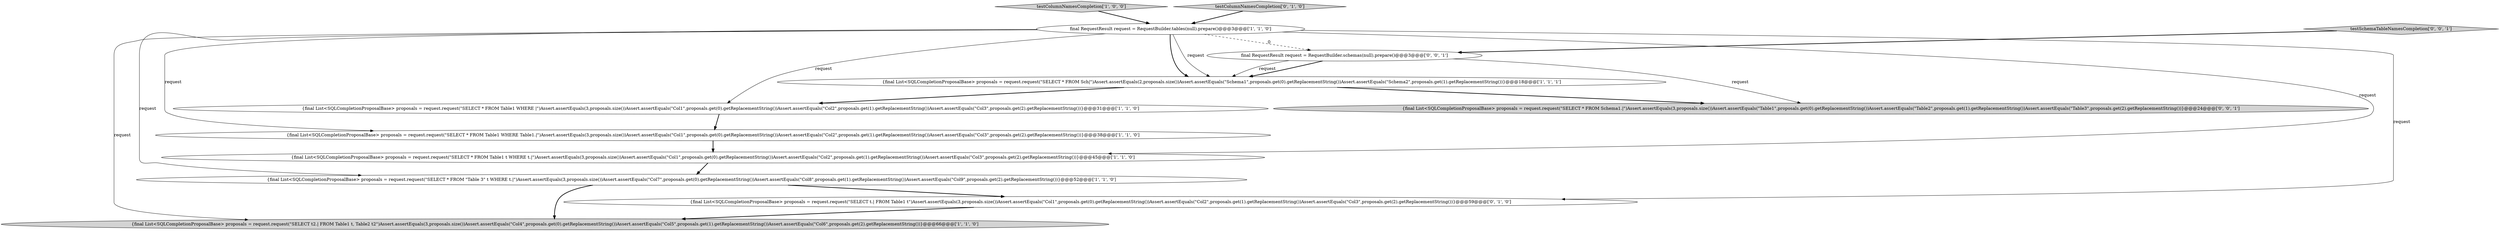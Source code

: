 digraph {
8 [style = filled, label = "{final List<SQLCompletionProposalBase> proposals = request.request(\"SELECT t.| FROM Table1 t\")Assert.assertEquals(3,proposals.size())Assert.assertEquals(\"Col1\",proposals.get(0).getReplacementString())Assert.assertEquals(\"Col2\",proposals.get(1).getReplacementString())Assert.assertEquals(\"Col3\",proposals.get(2).getReplacementString())}@@@59@@@['0', '1', '0']", fillcolor = white, shape = ellipse image = "AAA1AAABBB2BBB"];
10 [style = filled, label = "testSchemaTableNamesCompletion['0', '0', '1']", fillcolor = lightgray, shape = diamond image = "AAA0AAABBB3BBB"];
1 [style = filled, label = "{final List<SQLCompletionProposalBase> proposals = request.request(\"SELECT * FROM Table1 t WHERE t.|\")Assert.assertEquals(3,proposals.size())Assert.assertEquals(\"Col1\",proposals.get(0).getReplacementString())Assert.assertEquals(\"Col2\",proposals.get(1).getReplacementString())Assert.assertEquals(\"Col3\",proposals.get(2).getReplacementString())}@@@45@@@['1', '1', '0']", fillcolor = white, shape = ellipse image = "AAA0AAABBB1BBB"];
5 [style = filled, label = "testColumnNamesCompletion['1', '0', '0']", fillcolor = lightgray, shape = diamond image = "AAA0AAABBB1BBB"];
7 [style = filled, label = "{final List<SQLCompletionProposalBase> proposals = request.request(\"SELECT t2.| FROM Table1 t, Table2 t2\")Assert.assertEquals(3,proposals.size())Assert.assertEquals(\"Col4\",proposals.get(0).getReplacementString())Assert.assertEquals(\"Col5\",proposals.get(1).getReplacementString())Assert.assertEquals(\"Col6\",proposals.get(2).getReplacementString())}@@@66@@@['1', '1', '0']", fillcolor = lightgray, shape = ellipse image = "AAA0AAABBB1BBB"];
9 [style = filled, label = "testColumnNamesCompletion['0', '1', '0']", fillcolor = lightgray, shape = diamond image = "AAA0AAABBB2BBB"];
2 [style = filled, label = "{final List<SQLCompletionProposalBase> proposals = request.request(\"SELECT * FROM \"Table 3\" t WHERE t.|\")Assert.assertEquals(3,proposals.size())Assert.assertEquals(\"Col7\",proposals.get(0).getReplacementString())Assert.assertEquals(\"Col8\",proposals.get(1).getReplacementString())Assert.assertEquals(\"Col9\",proposals.get(2).getReplacementString())}@@@52@@@['1', '1', '0']", fillcolor = white, shape = ellipse image = "AAA0AAABBB1BBB"];
6 [style = filled, label = "{final List<SQLCompletionProposalBase> proposals = request.request(\"SELECT * FROM Table1 WHERE Table1.|\")Assert.assertEquals(3,proposals.size())Assert.assertEquals(\"Col1\",proposals.get(0).getReplacementString())Assert.assertEquals(\"Col2\",proposals.get(1).getReplacementString())Assert.assertEquals(\"Col3\",proposals.get(2).getReplacementString())}@@@38@@@['1', '1', '0']", fillcolor = white, shape = ellipse image = "AAA0AAABBB1BBB"];
0 [style = filled, label = "final RequestResult request = RequestBuilder.tables(null).prepare()@@@3@@@['1', '1', '0']", fillcolor = white, shape = ellipse image = "AAA0AAABBB1BBB"];
4 [style = filled, label = "{final List<SQLCompletionProposalBase> proposals = request.request(\"SELECT * FROM Table1 WHERE |\")Assert.assertEquals(3,proposals.size())Assert.assertEquals(\"Col1\",proposals.get(0).getReplacementString())Assert.assertEquals(\"Col2\",proposals.get(1).getReplacementString())Assert.assertEquals(\"Col3\",proposals.get(2).getReplacementString())}@@@31@@@['1', '1', '0']", fillcolor = white, shape = ellipse image = "AAA0AAABBB1BBB"];
12 [style = filled, label = "{final List<SQLCompletionProposalBase> proposals = request.request(\"SELECT * FROM Schema1.|\")Assert.assertEquals(3,proposals.size())Assert.assertEquals(\"Table1\",proposals.get(0).getReplacementString())Assert.assertEquals(\"Table2\",proposals.get(1).getReplacementString())Assert.assertEquals(\"Table3\",proposals.get(2).getReplacementString())}@@@24@@@['0', '0', '1']", fillcolor = lightgray, shape = ellipse image = "AAA0AAABBB3BBB"];
3 [style = filled, label = "{final List<SQLCompletionProposalBase> proposals = request.request(\"SELECT * FROM Sch|\")Assert.assertEquals(2,proposals.size())Assert.assertEquals(\"Schema1\",proposals.get(0).getReplacementString())Assert.assertEquals(\"Schema2\",proposals.get(1).getReplacementString())}@@@18@@@['1', '1', '1']", fillcolor = white, shape = ellipse image = "AAA0AAABBB1BBB"];
11 [style = filled, label = "final RequestResult request = RequestBuilder.schemas(null).prepare()@@@3@@@['0', '0', '1']", fillcolor = white, shape = ellipse image = "AAA0AAABBB3BBB"];
11->3 [style = bold, label=""];
4->6 [style = bold, label=""];
0->8 [style = solid, label="request"];
2->7 [style = bold, label=""];
0->2 [style = solid, label="request"];
10->11 [style = bold, label=""];
0->3 [style = bold, label=""];
11->3 [style = solid, label="request"];
9->0 [style = bold, label=""];
0->6 [style = solid, label="request"];
2->8 [style = bold, label=""];
11->12 [style = solid, label="request"];
5->0 [style = bold, label=""];
0->11 [style = dashed, label="0"];
3->12 [style = bold, label=""];
0->3 [style = solid, label="request"];
0->1 [style = solid, label="request"];
8->7 [style = bold, label=""];
0->4 [style = solid, label="request"];
6->1 [style = bold, label=""];
1->2 [style = bold, label=""];
3->4 [style = bold, label=""];
0->7 [style = solid, label="request"];
}
